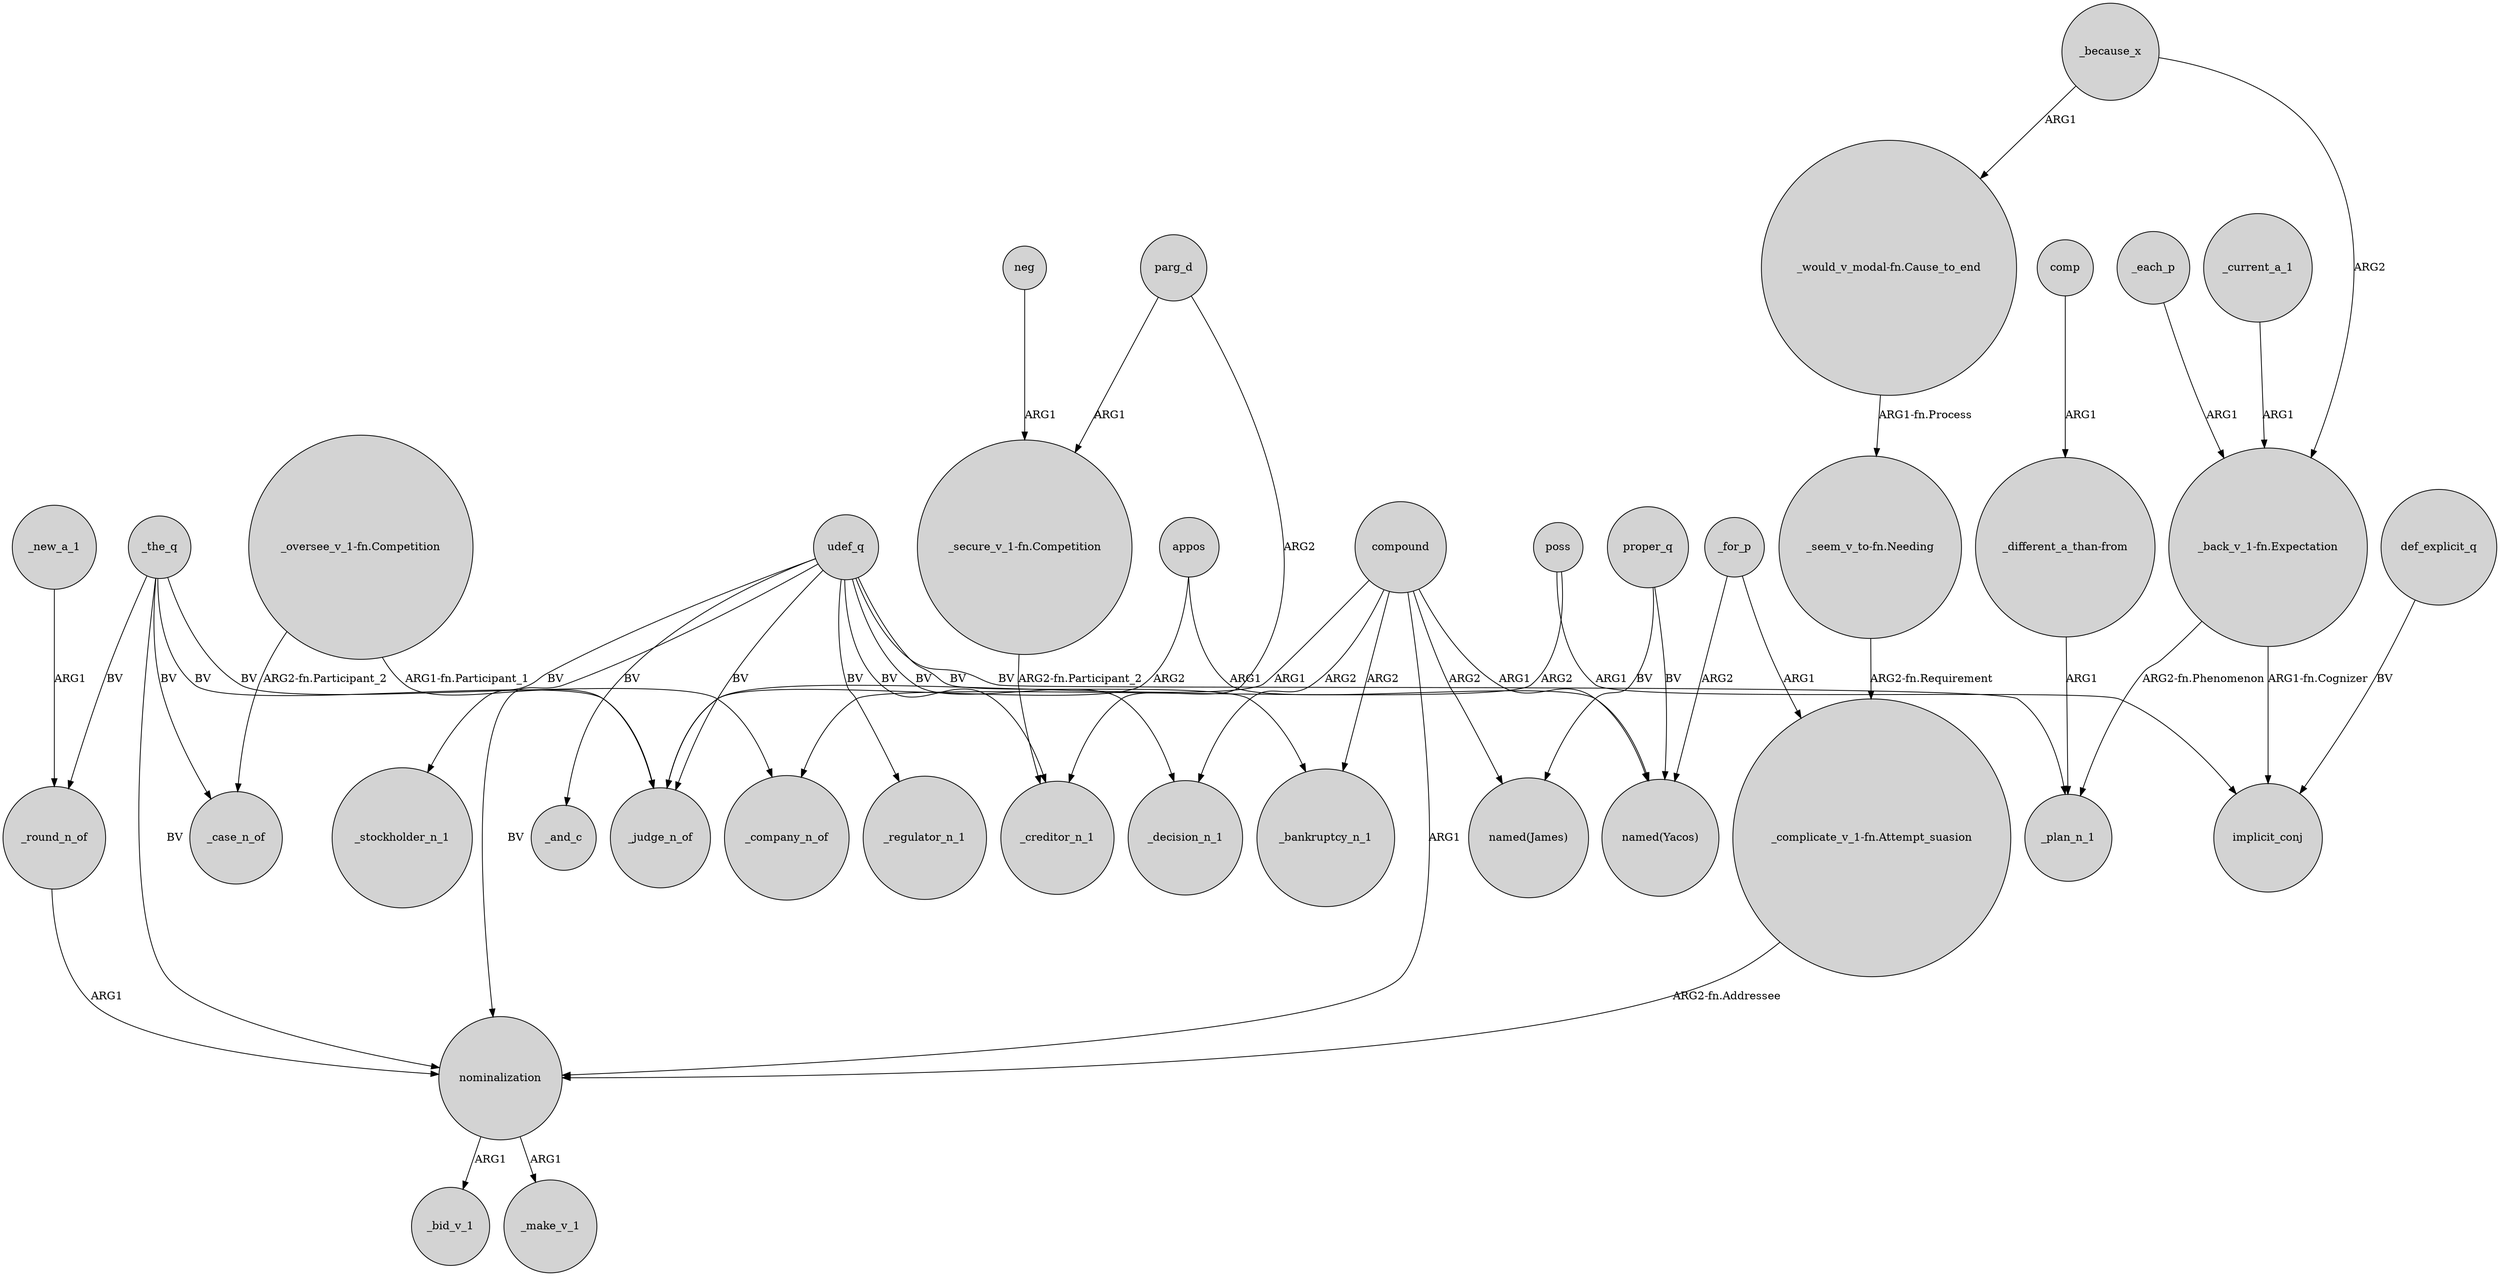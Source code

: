 digraph {
	node [shape=circle style=filled]
	_round_n_of -> nominalization [label=ARG1]
	"_oversee_v_1-fn.Competition" -> _case_n_of [label="ARG2-fn.Participant_2"]
	_the_q -> nominalization [label=BV]
	_because_x -> "_back_v_1-fn.Expectation" [label=ARG2]
	_for_p -> "_complicate_v_1-fn.Attempt_suasion" [label=ARG1]
	"_secure_v_1-fn.Competition" -> _creditor_n_1 [label="ARG2-fn.Participant_2"]
	udef_q -> _regulator_n_1 [label=BV]
	proper_q -> "named(James)" [label=BV]
	nominalization -> _bid_v_1 [label=ARG1]
	"_back_v_1-fn.Expectation" -> implicit_conj [label="ARG1-fn.Cognizer"]
	_each_p -> "_back_v_1-fn.Expectation" [label=ARG1]
	poss -> implicit_conj [label=ARG1]
	_for_p -> "named(Yacos)" [label=ARG2]
	appos -> "named(Yacos)" [label=ARG1]
	"_oversee_v_1-fn.Competition" -> _judge_n_of [label="ARG1-fn.Participant_1"]
	_because_x -> "_would_v_modal-fn.Cause_to_end" [label=ARG1]
	udef_q -> nominalization [label=BV]
	udef_q -> _stockholder_n_1 [label=BV]
	compound -> "named(Yacos)" [label=ARG1]
	_the_q -> _round_n_of [label=BV]
	udef_q -> _and_c [label=BV]
	compound -> _bankruptcy_n_1 [label=ARG2]
	udef_q -> _judge_n_of [label=BV]
	"_back_v_1-fn.Expectation" -> _plan_n_1 [label="ARG2-fn.Phenomenon"]
	neg -> "_secure_v_1-fn.Competition" [label=ARG1]
	appos -> _judge_n_of [label=ARG2]
	compound -> nominalization [label=ARG1]
	poss -> _company_n_of [label=ARG2]
	compound -> _decision_n_1 [label=ARG2]
	_current_a_1 -> "_back_v_1-fn.Expectation" [label=ARG1]
	"_complicate_v_1-fn.Attempt_suasion" -> nominalization [label="ARG2-fn.Addressee"]
	"_would_v_modal-fn.Cause_to_end" -> "_seem_v_to-fn.Needing" [label="ARG1-fn.Process"]
	udef_q -> _decision_n_1 [label=BV]
	_new_a_1 -> _round_n_of [label=ARG1]
	"_different_a_than-from" -> _plan_n_1 [label=ARG1]
	proper_q -> "named(Yacos)" [label=BV]
	comp -> "_different_a_than-from" [label=ARG1]
	_the_q -> _judge_n_of [label=BV]
	compound -> "named(James)" [label=ARG2]
	udef_q -> _bankruptcy_n_1 [label=BV]
	compound -> _judge_n_of [label=ARG1]
	def_explicit_q -> implicit_conj [label=BV]
	nominalization -> _make_v_1 [label=ARG1]
	udef_q -> _creditor_n_1 [label=BV]
	_the_q -> _case_n_of [label=BV]
	_the_q -> _company_n_of [label=BV]
	udef_q -> _plan_n_1 [label=BV]
	parg_d -> "_secure_v_1-fn.Competition" [label=ARG1]
	"_seem_v_to-fn.Needing" -> "_complicate_v_1-fn.Attempt_suasion" [label="ARG2-fn.Requirement"]
	parg_d -> _creditor_n_1 [label=ARG2]
}
